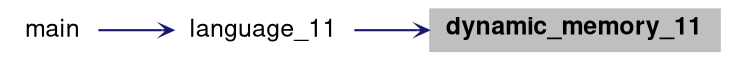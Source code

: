 digraph "dynamic_memory_11"
{
 // LATEX_PDF_SIZE
  bgcolor="transparent";
  edge [fontname="Helvetica,Arial,sans-serif",fontsize=15,labelfontsize=15 arrowhead=open arrowtail=open arrowsize=0.5];
  node [fontname="Helvetica,Arial,sans-serif",fontsize=15,fontsize=12 shape=plaintext];
  rankdir="RL";
  Node1 [label=<<b>dynamic_memory_11</b>>,height=0.2,width=0.4,color="black", fillcolor="grey75", style="filled", fontcolor="black",tooltip=" "];
  Node1 -> Node2 [dir="back",color="midnightblue",style="solid"];
  Node2 [label="language_11",height=0.2,width=0.4,color="black",URL="$group__lang11.html#gaa2d7b19a78d91914e735ea5a16767df4",tooltip=" "];
  Node2 -> Node3 [dir="back",color="midnightblue",style="solid"];
  Node3 [label="main",height=0.2,width=0.4,color="black",URL="$group__CPP11.html#ga840291bc02cba5474a4cb46a9b9566fe",tooltip=" "];
}
